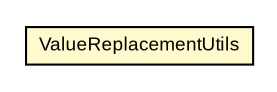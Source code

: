 #!/usr/local/bin/dot
#
# Class diagram 
# Generated by UMLGraph version R5_6-24-gf6e263 (http://www.umlgraph.org/)
#

digraph G {
	edge [fontname="arial",fontsize=10,labelfontname="arial",labelfontsize=10];
	node [fontname="arial",fontsize=10,shape=plaintext];
	nodesep=0.25;
	ranksep=0.5;
	// net.brabenetz.lib.securedproperties.utils.ValueReplacementUtils
	c119 [label=<<table title="net.brabenetz.lib.securedproperties.utils.ValueReplacementUtils" border="0" cellborder="1" cellspacing="0" cellpadding="2" port="p" bgcolor="lemonChiffon" href="./ValueReplacementUtils.html">
		<tr><td><table border="0" cellspacing="0" cellpadding="1">
<tr><td align="center" balign="center"> ValueReplacementUtils </td></tr>
		</table></td></tr>
		</table>>, URL="./ValueReplacementUtils.html", fontname="arial", fontcolor="black", fontsize=9.0];
}

